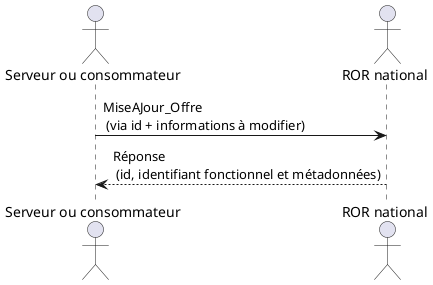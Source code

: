 @startuml maj_offre
actor "Serveur ou consommateur" as SC
actor "ROR national" as ROR
SC -> ROR : MiseAJour_Offre \n (via id + informations à modifier)
ROR --> SC : Réponse \n (id, identifiant fonctionnel et métadonnées)
@enduml

